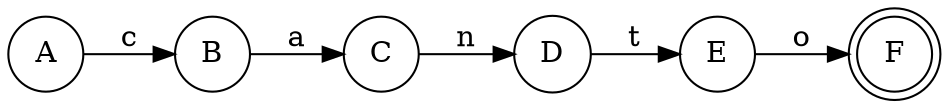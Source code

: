 digraph d{
	rankdir=LR
	"A"->"B"[label="c"]
	"B"->"C"[label="a"]
	"C"->"D"[label="n"]
	"D"->"E"[label="t"]
	"E"->"F"[label="o"]
	"F"[shape="doublecircle"]
	"A"[shape="circle"]
	"B"[shape="circle"]
	"C"[shape="circle"]
	"D"[shape="circle"]
	"E"[shape="circle"]


}